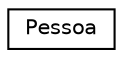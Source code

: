 digraph "Graphical Class Hierarchy"
{
  edge [fontname="Helvetica",fontsize="10",labelfontname="Helvetica",labelfontsize="10"];
  node [fontname="Helvetica",fontsize="10",shape=record];
  rankdir="LR";
  Node1 [label="Pessoa",height=0.2,width=0.4,color="black", fillcolor="white", style="filled",URL="$classPessoa.html"];
}
